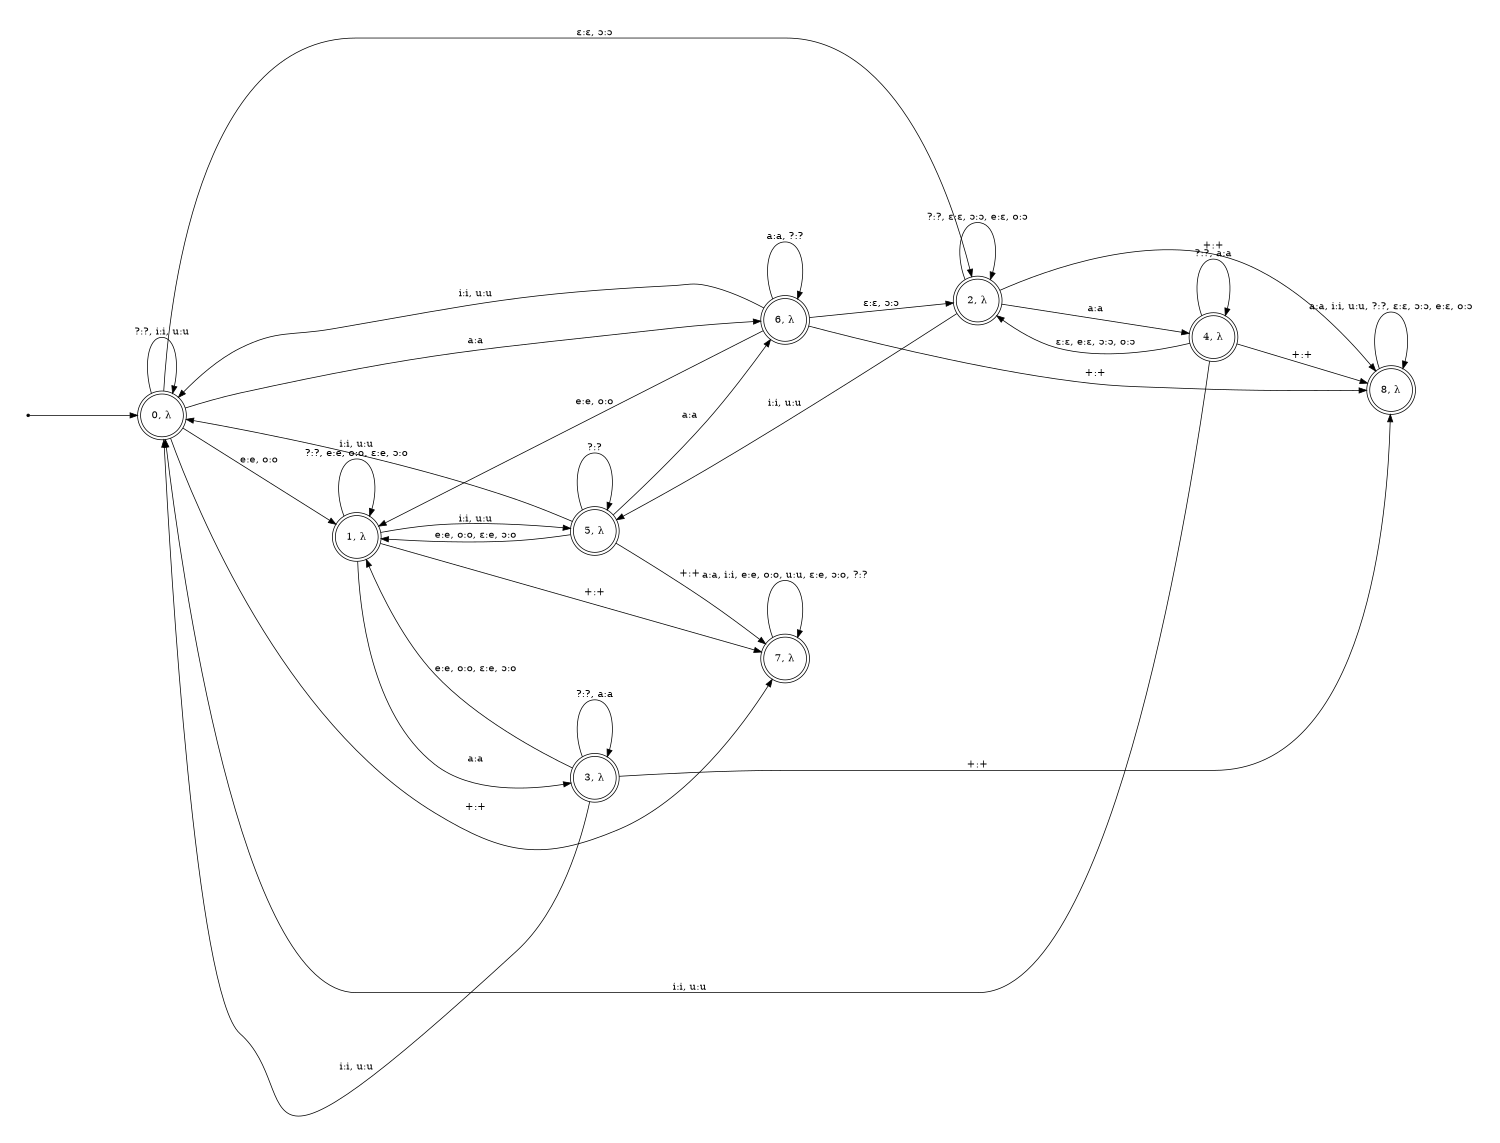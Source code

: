 digraph fst {
	graph [pad="0.5", nodesep="1", ranksep="2"];
	rankdir=LR;
	size="10,10";
	node [shape = point]; start;
	node [shape = doublecircle];
		"0, λ";
		"1, λ";
		"2, λ";
		"3, λ";
		"4, λ";
		"5, λ";
		"6, λ";
		"7, λ";
		"8, λ";

	"0, λ" ->	"0, λ" [ label = "?:?, i:i, u:u" ];
	"1, λ" ->	"1, λ" [ label = "?:?, e:e, o:o, ɛ:e, ɔ:o" ];
	"2, λ" ->	"2, λ" [ label = "?:?, ɛ:ɛ, ɔ:ɔ, e:ɛ, o:ɔ" ];
	"3, λ" ->	"3, λ" [ label = "?:?, a:a" ];
	"4, λ" ->	"4, λ" [ label = "?:?, a:a" ];
	"5, λ" ->	"5, λ" [ label = "?:?" ];
	"0, λ" ->	"6, λ" [ label = "a:a" ];
	"0, λ" ->	"1, λ" [ label = "e:e, o:o" ];
	"0, λ" ->	"2, λ" [ label = "ɛ:ɛ, ɔ:ɔ" ];
	"1, λ" ->	"3, λ" [ label = "a:a" ];
	"3, λ" ->	"1, λ" [ label = "e:e, o:o, ɛ:e, ɔ:o" ];
	"3, λ" ->	"0, λ" [ label = "i:i, u:u" ];
	"1, λ" ->	"5, λ" [ label = "i:i, u:u" ];
	"5, λ" ->	"1, λ" [ label = "e:e, o:o, ɛ:e, ɔ:o" ];
	"5, λ" ->	"0, λ" [ label = "i:i, u:u" ];
	"5, λ" ->	"6, λ" [ label = "a:a" ];
	"2, λ" ->	"5, λ" [ label = "i:i, u:u" ];
	"2, λ" ->	"4, λ" [ label = "a:a" ];
	"4, λ" ->	"2, λ" [ label = "ɛ:ɛ, e:ɛ, ɔ:ɔ, o:ɔ" ];
	"4, λ" ->	"0, λ" [ label = "i:i, u:u" ];
	"6, λ" ->	"0, λ" [ label = "i:i, u:u" ];
	"6, λ" ->	"6, λ" [ label = "a:a, ?:?" ];
	"6, λ" ->	"1, λ" [ label = "e:e, o:o" ];
	"6, λ" ->	"2, λ" [ label = "ɛ:ɛ, ɔ:ɔ" ];
	"0, λ" ->	"7, λ" [ label = "+:+" ];
	"1, λ" ->	"7, λ" [ label = "+:+" ];
	"5, λ" ->	"7, λ" [ label = "+:+" ];
	"2, λ" ->	"8, λ" [ label = "+:+" ];
	"3, λ" ->	"8, λ" [ label = "+:+" ];
	"4, λ" ->	"8, λ" [ label = "+:+" ];
	"6, λ" ->	"8, λ" [ label = "+:+" ];
	"7, λ" ->	"7, λ" [ label = "a:a, i:i, e:e, o:o, u:u, ɛ:e, ɔ:o, ?:?" ];
	"8, λ" ->	"8, λ" [ label = "a:a, i:i, u:u, ?:?, ɛ:ɛ, ɔ:ɔ, e:ɛ, o:ɔ" ];
	start -> "0, λ";
}